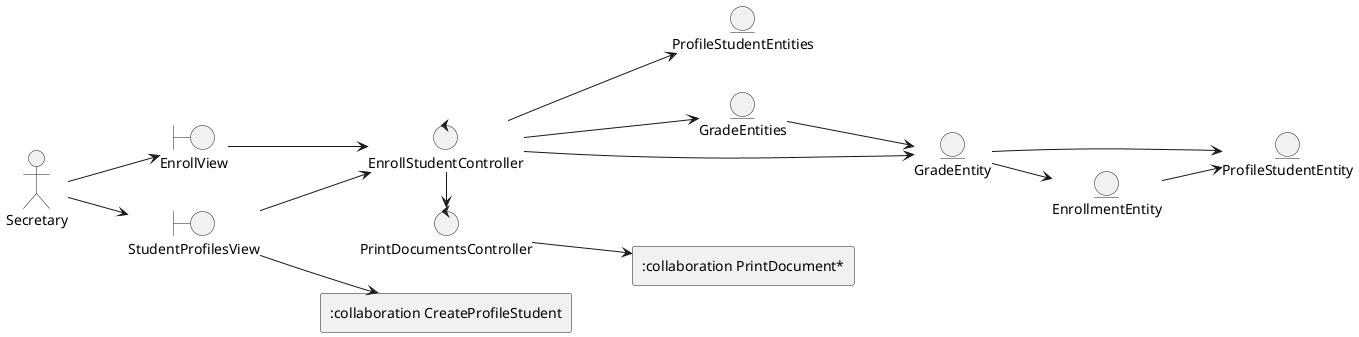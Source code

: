 @startuml
left to right direction

'--- Classes definition ---
actor Secretary

boundary StudentProfilesView
boundary EnrollView

control EnrollStudentController
control PrintDocumentsController

entity ProfileStudentEntity
entity ProfileStudentEntities
entity EnrollmentEntity
entity GradeEntities
entity GradeEntity

rectangle ":collaboration PrintDocument*"
rectangle ":collaboration CreateProfileStudent"


'--- Actor relations ---
Secretary --> StudentProfilesView
Secretary --> EnrollView

'--- Views relations ---
StudentProfilesView --> EnrollStudentController
StudentProfilesView --> ":collaboration CreateProfileStudent"
EnrollView --> EnrollStudentController

'--- Controllers relations ---
EnrollStudentController --> ProfileStudentEntities
EnrollStudentController --> GradeEntities
EnrollStudentController --> GradeEntity

EnrollStudentController -right-> PrintDocumentsController

PrintDocumentsController --> ":collaboration PrintDocument*"

'--- Entity relations ---
EnrollmentEntity --> ProfileStudentEntity
GradeEntities --> GradeEntity
GradeEntity --> EnrollmentEntity
GradeEntity --> ProfileStudentEntity

@enduml